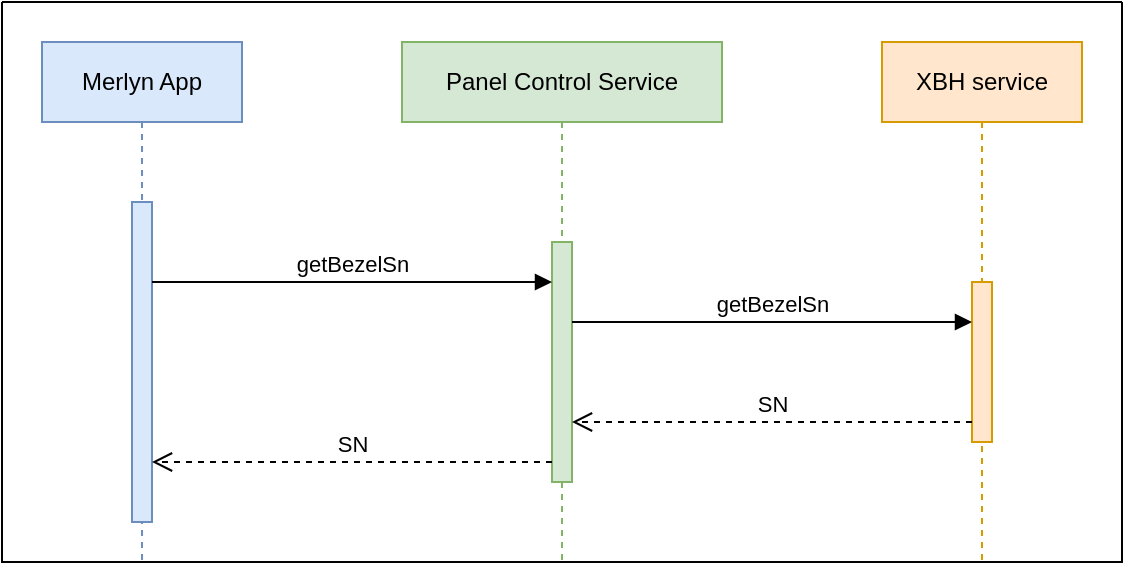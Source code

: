 <mxfile version="21.0.2" type="github">
  <diagram name="Page-1" id="9361dd3d-8414-5efd-6122-117bd74ce7a7">
    <mxGraphModel dx="708" dy="428" grid="1" gridSize="10" guides="1" tooltips="1" connect="1" arrows="1" fold="1" page="0" pageScale="1.5" pageWidth="826" pageHeight="1169" background="none" math="0" shadow="0">
      <root>
        <mxCell id="0" />
        <mxCell id="1" parent="0" />
        <mxCell id="qZvEgowbLHBwkL_qQFjF-92" value="" style="swimlane;startSize=0;" parent="1" vertex="1">
          <mxGeometry width="560" height="280" as="geometry">
            <mxRectangle width="50" height="40" as="alternateBounds" />
          </mxGeometry>
        </mxCell>
        <mxCell id="qZvEgowbLHBwkL_qQFjF-94" value="Merlyn App" style="shape=umlLifeline;perimeter=lifelinePerimeter;whiteSpace=wrap;html=1;container=1;dropTarget=0;collapsible=0;recursiveResize=0;outlineConnect=0;portConstraint=eastwest;newEdgeStyle={&quot;edgeStyle&quot;:&quot;elbowEdgeStyle&quot;,&quot;elbow&quot;:&quot;vertical&quot;,&quot;curved&quot;:0,&quot;rounded&quot;:0};fillColor=#dae8fc;strokeColor=#6c8ebf;" parent="qZvEgowbLHBwkL_qQFjF-92" vertex="1">
          <mxGeometry x="20" y="20" width="100" height="260" as="geometry" />
        </mxCell>
        <mxCell id="qZvEgowbLHBwkL_qQFjF-97" value="" style="html=1;points=[];perimeter=orthogonalPerimeter;outlineConnect=0;targetShapes=umlLifeline;portConstraint=eastwest;newEdgeStyle={&quot;edgeStyle&quot;:&quot;elbowEdgeStyle&quot;,&quot;elbow&quot;:&quot;vertical&quot;,&quot;curved&quot;:0,&quot;rounded&quot;:0};fillColor=#dae8fc;strokeColor=#6c8ebf;" parent="qZvEgowbLHBwkL_qQFjF-94" vertex="1">
          <mxGeometry x="45" y="80" width="10" height="160" as="geometry" />
        </mxCell>
        <mxCell id="qZvEgowbLHBwkL_qQFjF-95" value="Panel Control Service" style="shape=umlLifeline;perimeter=lifelinePerimeter;whiteSpace=wrap;html=1;container=1;dropTarget=0;collapsible=0;recursiveResize=0;outlineConnect=0;portConstraint=eastwest;newEdgeStyle={&quot;edgeStyle&quot;:&quot;elbowEdgeStyle&quot;,&quot;elbow&quot;:&quot;vertical&quot;,&quot;curved&quot;:0,&quot;rounded&quot;:0};fillColor=#d5e8d4;strokeColor=#82b366;" parent="qZvEgowbLHBwkL_qQFjF-92" vertex="1">
          <mxGeometry x="200" y="20" width="160" height="260" as="geometry" />
        </mxCell>
        <mxCell id="qZvEgowbLHBwkL_qQFjF-98" value="" style="html=1;points=[];perimeter=orthogonalPerimeter;outlineConnect=0;targetShapes=umlLifeline;portConstraint=eastwest;newEdgeStyle={&quot;edgeStyle&quot;:&quot;elbowEdgeStyle&quot;,&quot;elbow&quot;:&quot;vertical&quot;,&quot;curved&quot;:0,&quot;rounded&quot;:0};fillColor=#d5e8d4;strokeColor=#82b366;" parent="qZvEgowbLHBwkL_qQFjF-95" vertex="1">
          <mxGeometry x="75" y="100" width="10" height="120" as="geometry" />
        </mxCell>
        <mxCell id="qZvEgowbLHBwkL_qQFjF-96" value="XBH service" style="shape=umlLifeline;perimeter=lifelinePerimeter;whiteSpace=wrap;html=1;container=1;dropTarget=0;collapsible=0;recursiveResize=0;outlineConnect=0;portConstraint=eastwest;newEdgeStyle={&quot;edgeStyle&quot;:&quot;elbowEdgeStyle&quot;,&quot;elbow&quot;:&quot;vertical&quot;,&quot;curved&quot;:0,&quot;rounded&quot;:0};fillColor=#ffe6cc;strokeColor=#d79b00;" parent="qZvEgowbLHBwkL_qQFjF-92" vertex="1">
          <mxGeometry x="440" y="20" width="100" height="260" as="geometry" />
        </mxCell>
        <mxCell id="qZvEgowbLHBwkL_qQFjF-99" value="" style="html=1;points=[];perimeter=orthogonalPerimeter;outlineConnect=0;targetShapes=umlLifeline;portConstraint=eastwest;newEdgeStyle={&quot;edgeStyle&quot;:&quot;elbowEdgeStyle&quot;,&quot;elbow&quot;:&quot;vertical&quot;,&quot;curved&quot;:0,&quot;rounded&quot;:0};fillColor=#ffe6cc;strokeColor=#d79b00;" parent="qZvEgowbLHBwkL_qQFjF-96" vertex="1">
          <mxGeometry x="45" y="120" width="10" height="80" as="geometry" />
        </mxCell>
        <mxCell id="qZvEgowbLHBwkL_qQFjF-100" value="getBezelSn" style="html=1;verticalAlign=bottom;endArrow=block;edgeStyle=elbowEdgeStyle;elbow=vertical;curved=0;rounded=0;" parent="qZvEgowbLHBwkL_qQFjF-92" edge="1">
          <mxGeometry width="80" relative="1" as="geometry">
            <mxPoint x="75" y="140" as="sourcePoint" />
            <mxPoint x="275" y="140" as="targetPoint" />
          </mxGeometry>
        </mxCell>
        <mxCell id="qZvEgowbLHBwkL_qQFjF-101" value="getBezelSn" style="html=1;verticalAlign=bottom;endArrow=block;edgeStyle=elbowEdgeStyle;elbow=vertical;curved=0;rounded=0;" parent="qZvEgowbLHBwkL_qQFjF-92" edge="1">
          <mxGeometry width="80" relative="1" as="geometry">
            <mxPoint x="285" y="160" as="sourcePoint" />
            <mxPoint x="485" y="160" as="targetPoint" />
          </mxGeometry>
        </mxCell>
        <mxCell id="qZvEgowbLHBwkL_qQFjF-102" value="SN" style="html=1;verticalAlign=bottom;endArrow=open;dashed=1;endSize=8;edgeStyle=elbowEdgeStyle;elbow=vertical;curved=0;rounded=0;" parent="qZvEgowbLHBwkL_qQFjF-92" edge="1">
          <mxGeometry relative="1" as="geometry">
            <mxPoint x="485" y="210" as="sourcePoint" />
            <mxPoint x="285" y="210" as="targetPoint" />
          </mxGeometry>
        </mxCell>
        <mxCell id="qZvEgowbLHBwkL_qQFjF-103" value="SN" style="html=1;verticalAlign=bottom;endArrow=open;dashed=1;endSize=8;edgeStyle=elbowEdgeStyle;elbow=vertical;curved=0;rounded=0;" parent="qZvEgowbLHBwkL_qQFjF-92" edge="1">
          <mxGeometry relative="1" as="geometry">
            <mxPoint x="275" y="230" as="sourcePoint" />
            <mxPoint x="75" y="230" as="targetPoint" />
          </mxGeometry>
        </mxCell>
      </root>
    </mxGraphModel>
  </diagram>
</mxfile>

